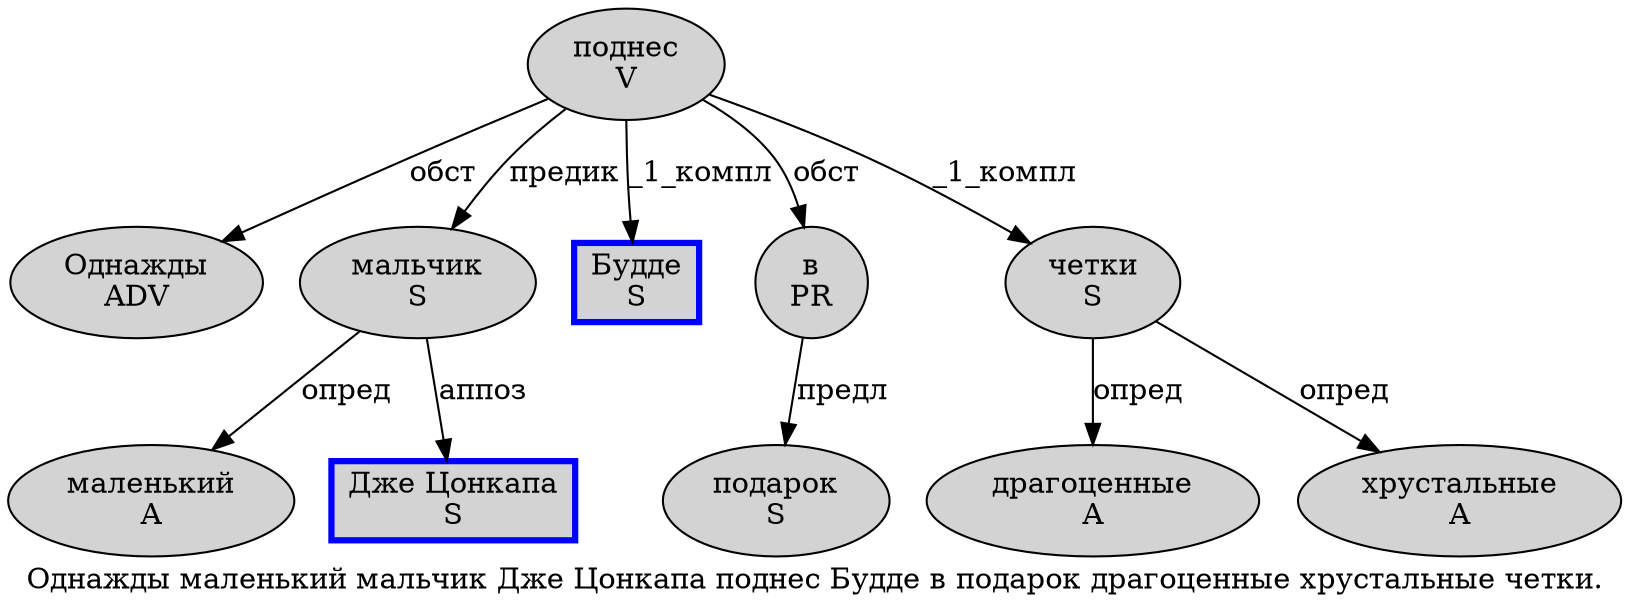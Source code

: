 digraph SENTENCE_1332 {
	graph [label="Однажды маленький мальчик Дже Цонкапа поднес Будде в подарок драгоценные хрустальные четки."]
	node [style=filled]
		0 [label="Однажды
ADV" color="" fillcolor=lightgray penwidth=1 shape=ellipse]
		1 [label="маленький
A" color="" fillcolor=lightgray penwidth=1 shape=ellipse]
		2 [label="мальчик
S" color="" fillcolor=lightgray penwidth=1 shape=ellipse]
		3 [label="Дже Цонкапа
S" color=blue fillcolor=lightgray penwidth=3 shape=box]
		4 [label="поднес
V" color="" fillcolor=lightgray penwidth=1 shape=ellipse]
		5 [label="Будде
S" color=blue fillcolor=lightgray penwidth=3 shape=box]
		6 [label="в
PR" color="" fillcolor=lightgray penwidth=1 shape=ellipse]
		7 [label="подарок
S" color="" fillcolor=lightgray penwidth=1 shape=ellipse]
		8 [label="драгоценные
A" color="" fillcolor=lightgray penwidth=1 shape=ellipse]
		9 [label="хрустальные
A" color="" fillcolor=lightgray penwidth=1 shape=ellipse]
		10 [label="четки
S" color="" fillcolor=lightgray penwidth=1 shape=ellipse]
			10 -> 8 [label="опред"]
			10 -> 9 [label="опред"]
			2 -> 1 [label="опред"]
			2 -> 3 [label="аппоз"]
			6 -> 7 [label="предл"]
			4 -> 0 [label="обст"]
			4 -> 2 [label="предик"]
			4 -> 5 [label="_1_компл"]
			4 -> 6 [label="обст"]
			4 -> 10 [label="_1_компл"]
}